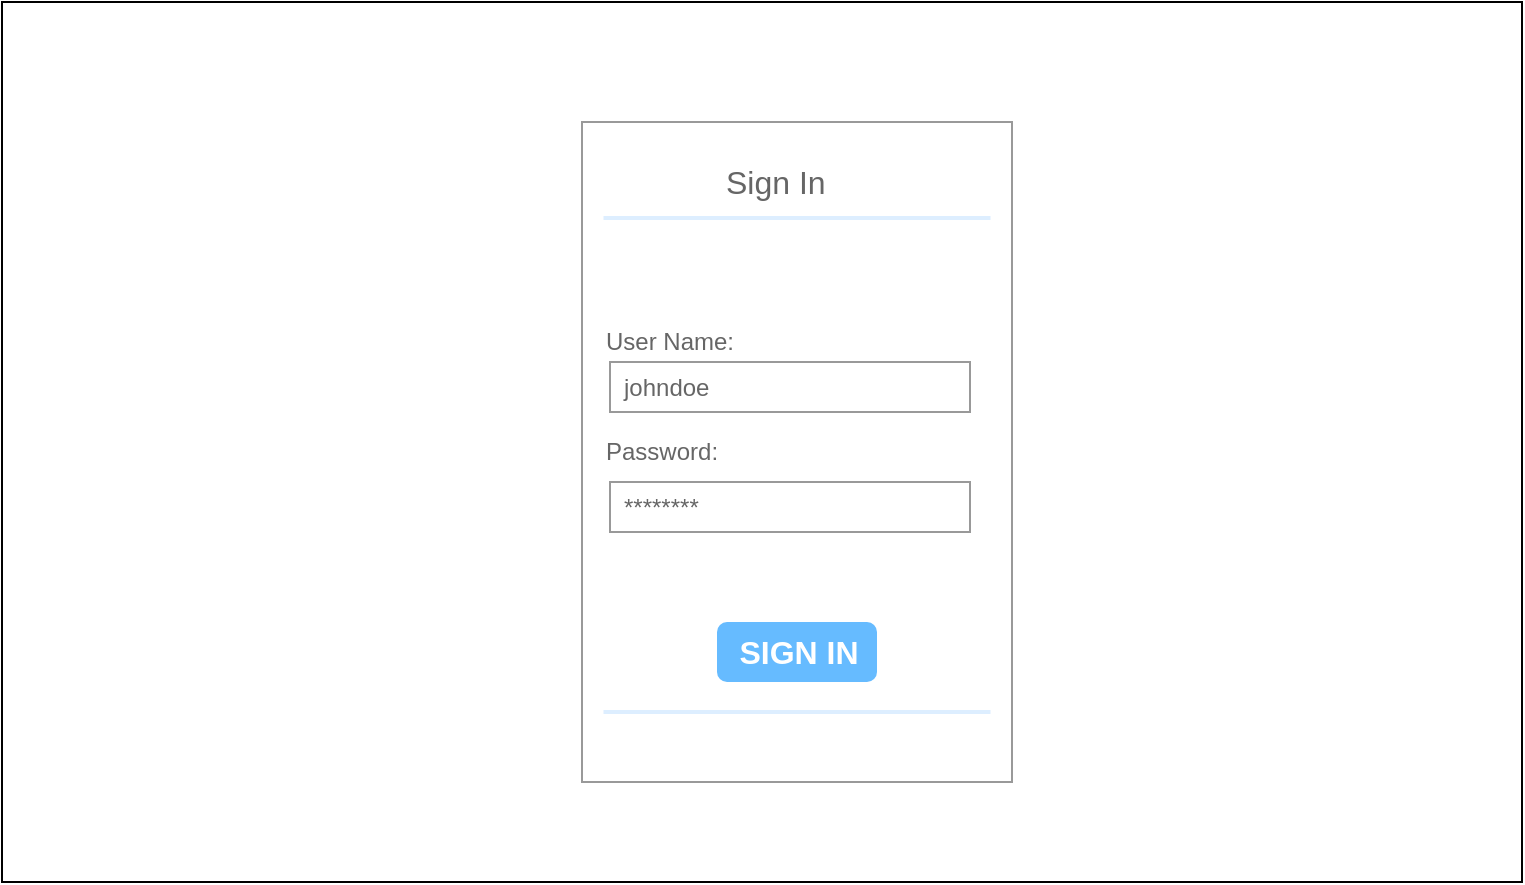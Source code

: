 <mxfile version="13.0.3" type="device"><diagram id="AMUFAReEcnDv8AmVCTSJ" name="Page-1"><mxGraphModel dx="852" dy="494" grid="1" gridSize="10" guides="1" tooltips="1" connect="1" arrows="1" fold="1" page="1" pageScale="1" pageWidth="850" pageHeight="1100" math="0" shadow="0"><root><mxCell id="0"/><mxCell id="1" parent="0"/><mxCell id="nbdqTmLij3ssRDpKO5T4-1" value="" style="rounded=0;whiteSpace=wrap;html=1;" parent="1" vertex="1"><mxGeometry x="40" y="40" width="760" height="440" as="geometry"/></mxCell><mxCell id="nbdqTmLij3ssRDpKO5T4-16" value="" style="strokeWidth=1;shadow=0;dashed=0;align=center;html=1;shape=mxgraph.mockup.forms.rrect;rSize=0;strokeColor=#999999;fillColor=#ffffff;" parent="1" vertex="1"><mxGeometry x="330" y="100" width="215" height="330" as="geometry"/></mxCell><mxCell id="nbdqTmLij3ssRDpKO5T4-17" value="&lt;font style=&quot;font-size: 16px&quot;&gt;Sign In&lt;/font&gt;" style="strokeWidth=1;shadow=0;dashed=0;align=center;html=1;shape=mxgraph.mockup.forms.anchor;fontSize=12;fontColor=#666666;align=left;resizeWidth=1;spacingLeft=0;" parent="nbdqTmLij3ssRDpKO5T4-16" vertex="1"><mxGeometry width="107.5" height="20" relative="1" as="geometry"><mxPoint x="70" y="20" as="offset"/></mxGeometry></mxCell><mxCell id="nbdqTmLij3ssRDpKO5T4-18" value="" style="shape=line;strokeColor=#ddeeff;strokeWidth=2;html=1;resizeWidth=1;" parent="nbdqTmLij3ssRDpKO5T4-16" vertex="1"><mxGeometry width="193.5" height="10" relative="1" as="geometry"><mxPoint x="10.75" y="43" as="offset"/></mxGeometry></mxCell><mxCell id="nbdqTmLij3ssRDpKO5T4-19" value="User Name:" style="strokeWidth=1;shadow=0;dashed=0;align=center;html=1;shape=mxgraph.mockup.forms.anchor;fontSize=12;fontColor=#666666;align=left;resizeWidth=1;spacingLeft=0;" parent="nbdqTmLij3ssRDpKO5T4-16" vertex="1"><mxGeometry width="107.5" height="20" relative="1" as="geometry"><mxPoint x="10" y="100" as="offset"/></mxGeometry></mxCell><mxCell id="nbdqTmLij3ssRDpKO5T4-20" value="johndoe" style="strokeWidth=1;shadow=0;dashed=0;align=center;html=1;shape=mxgraph.mockup.forms.rrect;rSize=0;strokeColor=#999999;fontColor=#666666;align=left;spacingLeft=5;resizeWidth=1;" parent="nbdqTmLij3ssRDpKO5T4-16" vertex="1"><mxGeometry width="180" height="25" relative="1" as="geometry"><mxPoint x="14" y="120" as="offset"/></mxGeometry></mxCell><mxCell id="nbdqTmLij3ssRDpKO5T4-21" value="Password:" style="strokeWidth=1;shadow=0;dashed=0;align=center;html=1;shape=mxgraph.mockup.forms.anchor;fontSize=12;fontColor=#666666;align=left;resizeWidth=1;spacingLeft=0;" parent="nbdqTmLij3ssRDpKO5T4-16" vertex="1"><mxGeometry width="107.5" height="20" relative="1" as="geometry"><mxPoint x="10" y="155" as="offset"/></mxGeometry></mxCell><mxCell id="nbdqTmLij3ssRDpKO5T4-22" value="********" style="strokeWidth=1;shadow=0;dashed=0;align=center;html=1;shape=mxgraph.mockup.forms.rrect;rSize=0;strokeColor=#999999;fontColor=#666666;align=left;spacingLeft=5;resizeWidth=1;" parent="nbdqTmLij3ssRDpKO5T4-16" vertex="1"><mxGeometry width="180" height="25" relative="1" as="geometry"><mxPoint x="14" y="180" as="offset"/></mxGeometry></mxCell><mxCell id="nbdqTmLij3ssRDpKO5T4-23" value="SIGN IN" style="strokeWidth=1;shadow=0;dashed=0;align=center;html=1;shape=mxgraph.mockup.forms.rrect;rSize=5;strokeColor=none;fontColor=#ffffff;fillColor=#66bbff;fontSize=16;fontStyle=1;" parent="nbdqTmLij3ssRDpKO5T4-16" vertex="1"><mxGeometry y="1" width="80" height="30" relative="1" as="geometry"><mxPoint x="67.5" y="-80" as="offset"/></mxGeometry></mxCell><mxCell id="nbdqTmLij3ssRDpKO5T4-25" value="" style="shape=line;strokeColor=#ddeeff;strokeWidth=2;html=1;resizeWidth=1;" parent="nbdqTmLij3ssRDpKO5T4-16" vertex="1"><mxGeometry y="1" width="193.5" height="10" relative="1" as="geometry"><mxPoint x="10.75" y="-40" as="offset"/></mxGeometry></mxCell><mxCell id="nbdqTmLij3ssRDpKO5T4-26" value="" style="strokeWidth=1;shadow=0;dashed=0;align=center;html=1;shape=mxgraph.mockup.forms.anchor;fontSize=12;fontColor=#666666;align=left;spacingLeft=0;resizeWidth=1;" parent="nbdqTmLij3ssRDpKO5T4-16" vertex="1"><mxGeometry y="1" width="161.25" height="20" relative="1" as="geometry"><mxPoint x="10" y="-70" as="offset"/></mxGeometry></mxCell></root></mxGraphModel></diagram></mxfile>